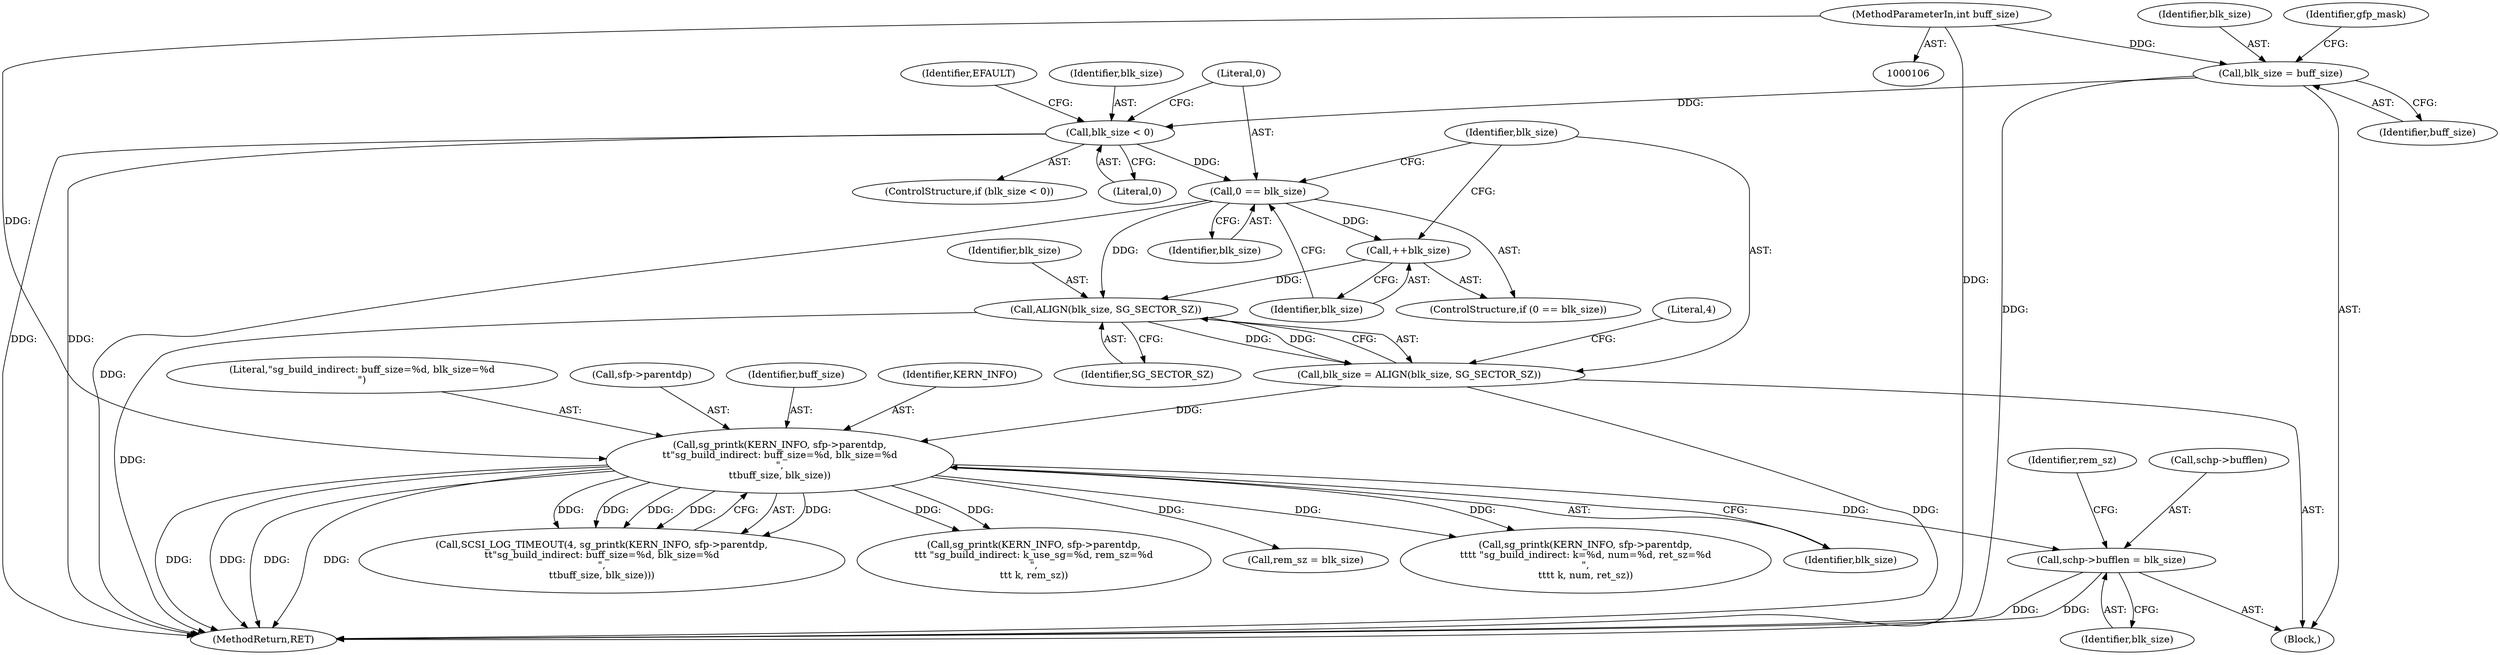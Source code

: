digraph "0_linux_a45b599ad808c3c982fdcdc12b0b8611c2f92824@pointer" {
"1000342" [label="(Call,schp->bufflen = blk_size)"];
"1000167" [label="(Call,sg_printk(KERN_INFO, sfp->parentdp,\n\t\t\"sg_build_indirect: buff_size=%d, blk_size=%d\n\",\n\t\tbuff_size, blk_size))"];
"1000109" [label="(MethodParameterIn,int buff_size)"];
"1000160" [label="(Call,blk_size = ALIGN(blk_size, SG_SECTOR_SZ))"];
"1000162" [label="(Call,ALIGN(blk_size, SG_SECTOR_SZ))"];
"1000158" [label="(Call,++blk_size)"];
"1000155" [label="(Call,0 == blk_size)"];
"1000148" [label="(Call,blk_size < 0)"];
"1000129" [label="(Call,blk_size = buff_size)"];
"1000160" [label="(Call,blk_size = ALIGN(blk_size, SG_SECTOR_SZ))"];
"1000173" [label="(Identifier,buff_size)"];
"1000159" [label="(Identifier,blk_size)"];
"1000313" [label="(Call,sg_printk(KERN_INFO, sfp->parentdp,\n\t\t\t\t \"sg_build_indirect: k=%d, num=%d, ret_sz=%d\n\",\n\t\t\t\t k, num, ret_sz))"];
"1000163" [label="(Identifier,blk_size)"];
"1000168" [label="(Identifier,KERN_INFO)"];
"1000349" [label="(Identifier,rem_sz)"];
"1000158" [label="(Call,++blk_size)"];
"1000346" [label="(Identifier,blk_size)"];
"1000157" [label="(Identifier,blk_size)"];
"1000342" [label="(Call,schp->bufflen = blk_size)"];
"1000153" [label="(Identifier,EFAULT)"];
"1000131" [label="(Identifier,buff_size)"];
"1000154" [label="(ControlStructure,if (0 == blk_size))"];
"1000174" [label="(Identifier,blk_size)"];
"1000130" [label="(Identifier,blk_size)"];
"1000162" [label="(Call,ALIGN(blk_size, SG_SECTOR_SZ))"];
"1000149" [label="(Identifier,blk_size)"];
"1000148" [label="(Call,blk_size < 0)"];
"1000109" [label="(MethodParameterIn,int buff_size)"];
"1000343" [label="(Call,schp->bufflen)"];
"1000129" [label="(Call,blk_size = buff_size)"];
"1000150" [label="(Literal,0)"];
"1000172" [label="(Literal,\"sg_build_indirect: buff_size=%d, blk_size=%d\n\")"];
"1000147" [label="(ControlStructure,if (blk_size < 0))"];
"1000382" [label="(MethodReturn,RET)"];
"1000169" [label="(Call,sfp->parentdp)"];
"1000156" [label="(Literal,0)"];
"1000155" [label="(Call,0 == blk_size)"];
"1000166" [label="(Literal,4)"];
"1000135" [label="(Identifier,gfp_mask)"];
"1000165" [label="(Call,SCSI_LOG_TIMEOUT(4, sg_printk(KERN_INFO, sfp->parentdp,\n\t\t\"sg_build_indirect: buff_size=%d, blk_size=%d\n\",\n\t\tbuff_size, blk_size)))"];
"1000167" [label="(Call,sg_printk(KERN_INFO, sfp->parentdp,\n\t\t\"sg_build_indirect: buff_size=%d, blk_size=%d\n\",\n\t\tbuff_size, blk_size))"];
"1000110" [label="(Block,)"];
"1000334" [label="(Call,sg_printk(KERN_INFO, sfp->parentdp,\n\t\t\t \"sg_build_indirect: k_use_sg=%d, rem_sz=%d\n\",\n\t\t\t k, rem_sz))"];
"1000164" [label="(Identifier,SG_SECTOR_SZ)"];
"1000250" [label="(Call,rem_sz = blk_size)"];
"1000161" [label="(Identifier,blk_size)"];
"1000342" -> "1000110"  [label="AST: "];
"1000342" -> "1000346"  [label="CFG: "];
"1000343" -> "1000342"  [label="AST: "];
"1000346" -> "1000342"  [label="AST: "];
"1000349" -> "1000342"  [label="CFG: "];
"1000342" -> "1000382"  [label="DDG: "];
"1000342" -> "1000382"  [label="DDG: "];
"1000167" -> "1000342"  [label="DDG: "];
"1000167" -> "1000165"  [label="AST: "];
"1000167" -> "1000174"  [label="CFG: "];
"1000168" -> "1000167"  [label="AST: "];
"1000169" -> "1000167"  [label="AST: "];
"1000172" -> "1000167"  [label="AST: "];
"1000173" -> "1000167"  [label="AST: "];
"1000174" -> "1000167"  [label="AST: "];
"1000165" -> "1000167"  [label="CFG: "];
"1000167" -> "1000382"  [label="DDG: "];
"1000167" -> "1000382"  [label="DDG: "];
"1000167" -> "1000382"  [label="DDG: "];
"1000167" -> "1000382"  [label="DDG: "];
"1000167" -> "1000165"  [label="DDG: "];
"1000167" -> "1000165"  [label="DDG: "];
"1000167" -> "1000165"  [label="DDG: "];
"1000167" -> "1000165"  [label="DDG: "];
"1000167" -> "1000165"  [label="DDG: "];
"1000109" -> "1000167"  [label="DDG: "];
"1000160" -> "1000167"  [label="DDG: "];
"1000167" -> "1000250"  [label="DDG: "];
"1000167" -> "1000313"  [label="DDG: "];
"1000167" -> "1000313"  [label="DDG: "];
"1000167" -> "1000334"  [label="DDG: "];
"1000167" -> "1000334"  [label="DDG: "];
"1000109" -> "1000106"  [label="AST: "];
"1000109" -> "1000382"  [label="DDG: "];
"1000109" -> "1000129"  [label="DDG: "];
"1000160" -> "1000110"  [label="AST: "];
"1000160" -> "1000162"  [label="CFG: "];
"1000161" -> "1000160"  [label="AST: "];
"1000162" -> "1000160"  [label="AST: "];
"1000166" -> "1000160"  [label="CFG: "];
"1000160" -> "1000382"  [label="DDG: "];
"1000162" -> "1000160"  [label="DDG: "];
"1000162" -> "1000160"  [label="DDG: "];
"1000162" -> "1000164"  [label="CFG: "];
"1000163" -> "1000162"  [label="AST: "];
"1000164" -> "1000162"  [label="AST: "];
"1000162" -> "1000382"  [label="DDG: "];
"1000158" -> "1000162"  [label="DDG: "];
"1000155" -> "1000162"  [label="DDG: "];
"1000158" -> "1000154"  [label="AST: "];
"1000158" -> "1000159"  [label="CFG: "];
"1000159" -> "1000158"  [label="AST: "];
"1000161" -> "1000158"  [label="CFG: "];
"1000155" -> "1000158"  [label="DDG: "];
"1000155" -> "1000154"  [label="AST: "];
"1000155" -> "1000157"  [label="CFG: "];
"1000156" -> "1000155"  [label="AST: "];
"1000157" -> "1000155"  [label="AST: "];
"1000159" -> "1000155"  [label="CFG: "];
"1000161" -> "1000155"  [label="CFG: "];
"1000155" -> "1000382"  [label="DDG: "];
"1000148" -> "1000155"  [label="DDG: "];
"1000148" -> "1000147"  [label="AST: "];
"1000148" -> "1000150"  [label="CFG: "];
"1000149" -> "1000148"  [label="AST: "];
"1000150" -> "1000148"  [label="AST: "];
"1000153" -> "1000148"  [label="CFG: "];
"1000156" -> "1000148"  [label="CFG: "];
"1000148" -> "1000382"  [label="DDG: "];
"1000148" -> "1000382"  [label="DDG: "];
"1000129" -> "1000148"  [label="DDG: "];
"1000129" -> "1000110"  [label="AST: "];
"1000129" -> "1000131"  [label="CFG: "];
"1000130" -> "1000129"  [label="AST: "];
"1000131" -> "1000129"  [label="AST: "];
"1000135" -> "1000129"  [label="CFG: "];
"1000129" -> "1000382"  [label="DDG: "];
}
